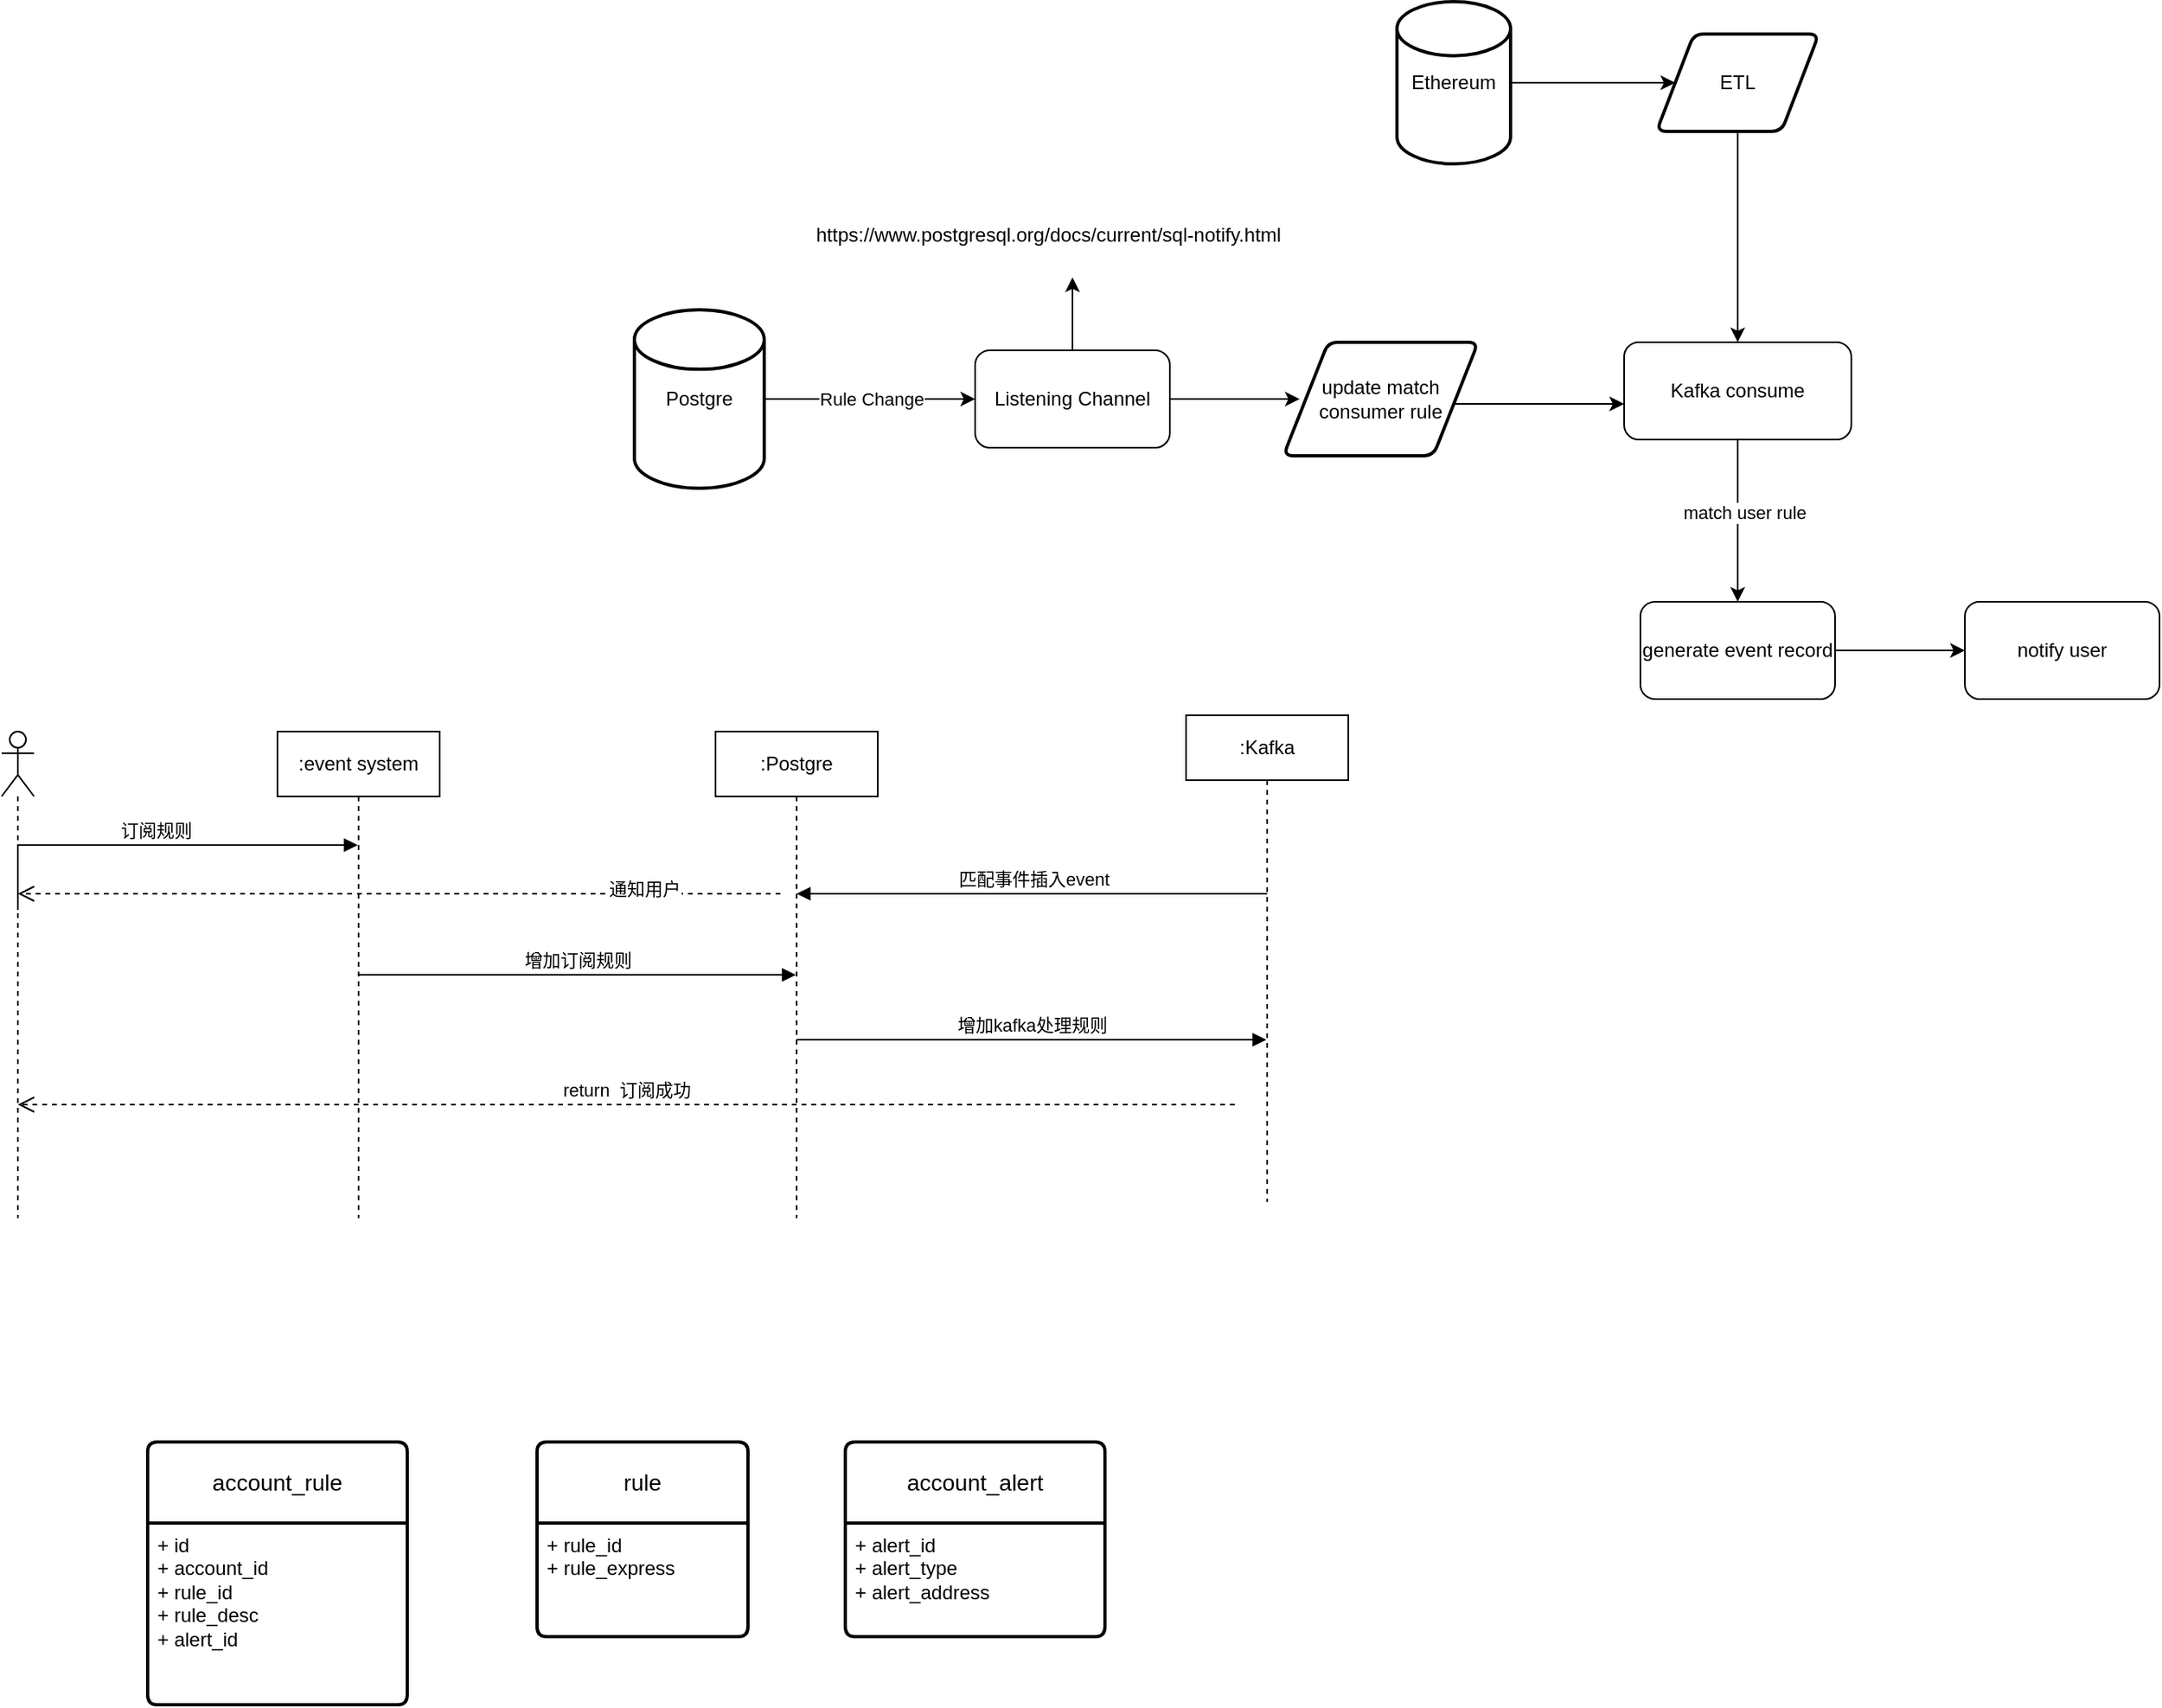 <mxfile version="21.3.6" type="github">
  <diagram name="第 1 页" id="WKOajXAuy44UoEpm-j3J">
    <mxGraphModel dx="2074" dy="1160" grid="1" gridSize="10" guides="1" tooltips="1" connect="1" arrows="1" fold="1" page="1" pageScale="1" pageWidth="1654" pageHeight="2336" math="0" shadow="0">
      <root>
        <mxCell id="0" />
        <mxCell id="1" parent="0" />
        <mxCell id="4RL9cxB60USZuB9PjdWt-29" value="" style="group" parent="1" vertex="1" connectable="0">
          <mxGeometry x="580" y="300" width="760" height="190" as="geometry" />
        </mxCell>
        <mxCell id="Ua5t-kMHucpOH0GJdCgf-6" value="" style="group" parent="4RL9cxB60USZuB9PjdWt-29" vertex="1" connectable="0">
          <mxGeometry x="500" y="-140" width="260" height="100" as="geometry" />
        </mxCell>
        <mxCell id="4RL9cxB60USZuB9PjdWt-5" value="Ethereum" style="strokeWidth=2;html=1;shape=mxgraph.flowchart.database;whiteSpace=wrap;" parent="Ua5t-kMHucpOH0GJdCgf-6" vertex="1">
          <mxGeometry width="70" height="100" as="geometry" />
        </mxCell>
        <mxCell id="4RL9cxB60USZuB9PjdWt-7" value="ETL" style="shape=parallelogram;html=1;strokeWidth=2;perimeter=parallelogramPerimeter;whiteSpace=wrap;rounded=1;arcSize=12;size=0.23;" parent="Ua5t-kMHucpOH0GJdCgf-6" vertex="1">
          <mxGeometry x="160" y="20" width="100" height="60" as="geometry" />
        </mxCell>
        <mxCell id="4RL9cxB60USZuB9PjdWt-8" style="edgeStyle=orthogonalEdgeStyle;rounded=0;orthogonalLoop=1;jettySize=auto;html=1;exitX=1;exitY=0.5;exitDx=0;exitDy=0;exitPerimeter=0;" parent="Ua5t-kMHucpOH0GJdCgf-6" source="4RL9cxB60USZuB9PjdWt-5" target="4RL9cxB60USZuB9PjdWt-7" edge="1">
          <mxGeometry relative="1" as="geometry" />
        </mxCell>
        <mxCell id="Ua5t-kMHucpOH0GJdCgf-5" value="" style="group" parent="1" vertex="1" connectable="0">
          <mxGeometry x="610" y="290" width="940" height="300" as="geometry" />
        </mxCell>
        <mxCell id="4RL9cxB60USZuB9PjdWt-11" value="Postgre" style="strokeWidth=2;html=1;shape=mxgraph.flowchart.database;whiteSpace=wrap;" parent="Ua5t-kMHucpOH0GJdCgf-5" vertex="1">
          <mxGeometry y="60" width="80" height="110" as="geometry" />
        </mxCell>
        <mxCell id="4RL9cxB60USZuB9PjdWt-32" value="" style="edgeStyle=orthogonalEdgeStyle;rounded=0;orthogonalLoop=1;jettySize=auto;html=1;" parent="Ua5t-kMHucpOH0GJdCgf-5" source="4RL9cxB60USZuB9PjdWt-21" edge="1">
          <mxGeometry relative="1" as="geometry">
            <mxPoint x="410" y="115" as="targetPoint" />
          </mxGeometry>
        </mxCell>
        <mxCell id="4RL9cxB60USZuB9PjdWt-21" value="Listening Channel" style="rounded=1;whiteSpace=wrap;html=1;" parent="Ua5t-kMHucpOH0GJdCgf-5" vertex="1">
          <mxGeometry x="210" y="85" width="120" height="60" as="geometry" />
        </mxCell>
        <mxCell id="4RL9cxB60USZuB9PjdWt-23" style="edgeStyle=orthogonalEdgeStyle;rounded=0;orthogonalLoop=1;jettySize=auto;html=1;exitX=1;exitY=0.5;exitDx=0;exitDy=0;exitPerimeter=0;entryX=0;entryY=0.5;entryDx=0;entryDy=0;" parent="Ua5t-kMHucpOH0GJdCgf-5" source="4RL9cxB60USZuB9PjdWt-11" target="4RL9cxB60USZuB9PjdWt-21" edge="1">
          <mxGeometry relative="1" as="geometry" />
        </mxCell>
        <mxCell id="4RL9cxB60USZuB9PjdWt-24" value="Rule Change" style="edgeLabel;html=1;align=center;verticalAlign=middle;resizable=0;points=[];" parent="4RL9cxB60USZuB9PjdWt-23" vertex="1" connectable="0">
          <mxGeometry x="0.268" y="-1" relative="1" as="geometry">
            <mxPoint x="-17" y="-1" as="offset" />
          </mxGeometry>
        </mxCell>
        <mxCell id="4RL9cxB60USZuB9PjdWt-14" value="Kafka consume" style="rounded=1;whiteSpace=wrap;html=1;" parent="Ua5t-kMHucpOH0GJdCgf-5" vertex="1">
          <mxGeometry x="610" y="80" width="140" height="60" as="geometry" />
        </mxCell>
        <mxCell id="4RL9cxB60USZuB9PjdWt-38" value="generate event record" style="rounded=1;whiteSpace=wrap;html=1;" parent="Ua5t-kMHucpOH0GJdCgf-5" vertex="1">
          <mxGeometry x="620" y="240" width="120" height="60" as="geometry" />
        </mxCell>
        <mxCell id="4RL9cxB60USZuB9PjdWt-39" style="edgeStyle=orthogonalEdgeStyle;rounded=0;orthogonalLoop=1;jettySize=auto;html=1;exitX=0.5;exitY=1;exitDx=0;exitDy=0;entryX=0.5;entryY=0;entryDx=0;entryDy=0;" parent="Ua5t-kMHucpOH0GJdCgf-5" source="4RL9cxB60USZuB9PjdWt-14" target="4RL9cxB60USZuB9PjdWt-38" edge="1">
          <mxGeometry relative="1" as="geometry" />
        </mxCell>
        <mxCell id="4RL9cxB60USZuB9PjdWt-42" value="match user rule" style="edgeLabel;html=1;align=center;verticalAlign=middle;resizable=0;points=[];" parent="4RL9cxB60USZuB9PjdWt-39" vertex="1" connectable="0">
          <mxGeometry x="-0.098" y="4" relative="1" as="geometry">
            <mxPoint as="offset" />
          </mxGeometry>
        </mxCell>
        <mxCell id="4RL9cxB60USZuB9PjdWt-41" value="" style="edgeStyle=orthogonalEdgeStyle;rounded=0;orthogonalLoop=1;jettySize=auto;html=1;" parent="Ua5t-kMHucpOH0GJdCgf-5" source="4RL9cxB60USZuB9PjdWt-40" target="4RL9cxB60USZuB9PjdWt-14" edge="1">
          <mxGeometry relative="1" as="geometry">
            <Array as="points">
              <mxPoint x="590" y="118" />
              <mxPoint x="590" y="118" />
            </Array>
          </mxGeometry>
        </mxCell>
        <mxCell id="4RL9cxB60USZuB9PjdWt-40" value="update match&lt;br style=&quot;border-color: var(--border-color);&quot;&gt;consumer rule" style="shape=parallelogram;html=1;strokeWidth=2;perimeter=parallelogramPerimeter;whiteSpace=wrap;rounded=1;arcSize=12;size=0.23;" parent="Ua5t-kMHucpOH0GJdCgf-5" vertex="1">
          <mxGeometry x="400" y="80" width="120" height="70" as="geometry" />
        </mxCell>
        <mxCell id="4RL9cxB60USZuB9PjdWt-45" value="notify user" style="whiteSpace=wrap;html=1;rounded=1;" parent="Ua5t-kMHucpOH0GJdCgf-5" vertex="1">
          <mxGeometry x="820" y="240" width="120" height="60" as="geometry" />
        </mxCell>
        <mxCell id="4RL9cxB60USZuB9PjdWt-46" value="" style="edgeStyle=orthogonalEdgeStyle;rounded=0;orthogonalLoop=1;jettySize=auto;html=1;" parent="Ua5t-kMHucpOH0GJdCgf-5" source="4RL9cxB60USZuB9PjdWt-38" target="4RL9cxB60USZuB9PjdWt-45" edge="1">
          <mxGeometry relative="1" as="geometry" />
        </mxCell>
        <UserObject label="https://www.postgresql.org/docs/current/sql-notify.html" link="https://www.postgresql.org/docs/current/sql-notify.html" linkTarget="_blank" id="Ua5t-kMHucpOH0GJdCgf-2">
          <mxCell style="text;whiteSpace=wrap;html=1;" parent="Ua5t-kMHucpOH0GJdCgf-5" vertex="1">
            <mxGeometry x="110" width="320" height="40" as="geometry" />
          </mxCell>
        </UserObject>
        <mxCell id="Ua5t-kMHucpOH0GJdCgf-4" style="edgeStyle=orthogonalEdgeStyle;rounded=0;orthogonalLoop=1;jettySize=auto;html=1;exitX=0.5;exitY=0;exitDx=0;exitDy=0;" parent="Ua5t-kMHucpOH0GJdCgf-5" source="4RL9cxB60USZuB9PjdWt-21" target="Ua5t-kMHucpOH0GJdCgf-2" edge="1">
          <mxGeometry relative="1" as="geometry" />
        </mxCell>
        <mxCell id="4RL9cxB60USZuB9PjdWt-36" style="edgeStyle=orthogonalEdgeStyle;rounded=0;orthogonalLoop=1;jettySize=auto;html=1;exitX=0.5;exitY=1;exitDx=0;exitDy=0;entryX=0.5;entryY=0;entryDx=0;entryDy=0;" parent="1" source="4RL9cxB60USZuB9PjdWt-7" target="4RL9cxB60USZuB9PjdWt-14" edge="1">
          <mxGeometry relative="1" as="geometry" />
        </mxCell>
        <mxCell id="Ua5t-kMHucpOH0GJdCgf-8" value=":event system" style="shape=umlLifeline;perimeter=lifelinePerimeter;whiteSpace=wrap;html=1;container=1;dropTarget=0;collapsible=0;recursiveResize=0;outlineConnect=0;portConstraint=eastwest;newEdgeStyle={&quot;edgeStyle&quot;:&quot;elbowEdgeStyle&quot;,&quot;elbow&quot;:&quot;vertical&quot;,&quot;curved&quot;:0,&quot;rounded&quot;:0};" parent="1" vertex="1">
          <mxGeometry x="390" y="610" width="100" height="300" as="geometry" />
        </mxCell>
        <mxCell id="Ua5t-kMHucpOH0GJdCgf-13" value=":Postgre" style="shape=umlLifeline;perimeter=lifelinePerimeter;whiteSpace=wrap;html=1;container=1;dropTarget=0;collapsible=0;recursiveResize=0;outlineConnect=0;portConstraint=eastwest;newEdgeStyle={&quot;edgeStyle&quot;:&quot;elbowEdgeStyle&quot;,&quot;elbow&quot;:&quot;vertical&quot;,&quot;curved&quot;:0,&quot;rounded&quot;:0};" parent="1" vertex="1">
          <mxGeometry x="660" y="610" width="100" height="300" as="geometry" />
        </mxCell>
        <mxCell id="Ua5t-kMHucpOH0GJdCgf-15" value="" style="shape=umlLifeline;perimeter=lifelinePerimeter;whiteSpace=wrap;html=1;container=1;dropTarget=0;collapsible=0;recursiveResize=0;outlineConnect=0;portConstraint=eastwest;newEdgeStyle={&quot;edgeStyle&quot;:&quot;elbowEdgeStyle&quot;,&quot;elbow&quot;:&quot;vertical&quot;,&quot;curved&quot;:0,&quot;rounded&quot;:0};participant=umlActor;" parent="1" vertex="1">
          <mxGeometry x="220" y="610" width="20" height="300" as="geometry" />
        </mxCell>
        <mxCell id="Ua5t-kMHucpOH0GJdCgf-16" value="订阅规则" style="html=1;verticalAlign=bottom;endArrow=block;edgeStyle=elbowEdgeStyle;elbow=vertical;curved=0;rounded=0;" parent="1" target="Ua5t-kMHucpOH0GJdCgf-8" edge="1">
          <mxGeometry width="80" relative="1" as="geometry">
            <mxPoint x="230" y="720" as="sourcePoint" />
            <mxPoint x="310" y="720" as="targetPoint" />
            <Array as="points">
              <mxPoint x="330" y="680" />
            </Array>
          </mxGeometry>
        </mxCell>
        <mxCell id="Ua5t-kMHucpOH0GJdCgf-17" value="增加订阅规则" style="html=1;verticalAlign=bottom;endArrow=block;edgeStyle=elbowEdgeStyle;elbow=vertical;curved=0;rounded=0;" parent="1" target="Ua5t-kMHucpOH0GJdCgf-13" edge="1">
          <mxGeometry width="80" relative="1" as="geometry">
            <mxPoint x="440" y="760" as="sourcePoint" />
            <mxPoint x="520" y="760" as="targetPoint" />
          </mxGeometry>
        </mxCell>
        <mxCell id="Ua5t-kMHucpOH0GJdCgf-18" value=":Kafka" style="shape=umlLifeline;perimeter=lifelinePerimeter;whiteSpace=wrap;html=1;container=1;dropTarget=0;collapsible=0;recursiveResize=0;outlineConnect=0;portConstraint=eastwest;newEdgeStyle={&quot;edgeStyle&quot;:&quot;elbowEdgeStyle&quot;,&quot;elbow&quot;:&quot;vertical&quot;,&quot;curved&quot;:0,&quot;rounded&quot;:0};" parent="1" vertex="1">
          <mxGeometry x="950" y="600" width="100" height="300" as="geometry" />
        </mxCell>
        <mxCell id="Ua5t-kMHucpOH0GJdCgf-19" value="增加kafka处理规则" style="html=1;verticalAlign=bottom;endArrow=block;edgeStyle=elbowEdgeStyle;elbow=vertical;curved=0;rounded=0;" parent="1" target="Ua5t-kMHucpOH0GJdCgf-18" edge="1">
          <mxGeometry width="80" relative="1" as="geometry">
            <mxPoint x="710" y="800" as="sourcePoint" />
            <mxPoint x="790" y="800" as="targetPoint" />
          </mxGeometry>
        </mxCell>
        <mxCell id="Ua5t-kMHucpOH0GJdCgf-20" value="return&amp;nbsp; 订阅成功" style="html=1;verticalAlign=bottom;endArrow=open;dashed=1;endSize=8;edgeStyle=elbowEdgeStyle;elbow=vertical;curved=0;rounded=0;" parent="1" target="Ua5t-kMHucpOH0GJdCgf-15" edge="1">
          <mxGeometry relative="1" as="geometry">
            <mxPoint x="980" y="840" as="sourcePoint" />
            <mxPoint x="900" y="840" as="targetPoint" />
            <Array as="points">
              <mxPoint x="930" y="840" />
              <mxPoint x="910" y="850" />
              <mxPoint x="970" y="840" />
            </Array>
          </mxGeometry>
        </mxCell>
        <mxCell id="Ua5t-kMHucpOH0GJdCgf-25" value="匹配事件插入event" style="html=1;verticalAlign=bottom;endArrow=block;edgeStyle=elbowEdgeStyle;elbow=vertical;curved=0;rounded=0;" parent="1" target="Ua5t-kMHucpOH0GJdCgf-13" edge="1">
          <mxGeometry x="-0.002" width="80" relative="1" as="geometry">
            <mxPoint x="1000" y="710" as="sourcePoint" />
            <mxPoint x="1080" y="710" as="targetPoint" />
            <mxPoint as="offset" />
          </mxGeometry>
        </mxCell>
        <mxCell id="Ua5t-kMHucpOH0GJdCgf-28" value="" style="html=1;verticalAlign=bottom;endArrow=open;dashed=1;endSize=8;edgeStyle=elbowEdgeStyle;elbow=vertical;curved=0;rounded=0;" parent="1" target="Ua5t-kMHucpOH0GJdCgf-15" edge="1">
          <mxGeometry relative="1" as="geometry">
            <mxPoint x="700" y="710" as="sourcePoint" />
            <mxPoint x="620" y="710" as="targetPoint" />
          </mxGeometry>
        </mxCell>
        <mxCell id="Ua5t-kMHucpOH0GJdCgf-30" value="通知用户" style="edgeLabel;html=1;align=center;verticalAlign=middle;resizable=0;points=[];" parent="Ua5t-kMHucpOH0GJdCgf-28" vertex="1" connectable="0">
          <mxGeometry x="-0.643" y="-3" relative="1" as="geometry">
            <mxPoint as="offset" />
          </mxGeometry>
        </mxCell>
        <mxCell id="XObvDkZKBCitg4V73ZSC-1" value="rule" style="swimlane;childLayout=stackLayout;horizontal=1;startSize=50;horizontalStack=0;rounded=1;fontSize=14;fontStyle=0;strokeWidth=2;resizeParent=0;resizeLast=1;shadow=0;dashed=0;align=center;arcSize=4;whiteSpace=wrap;html=1;" vertex="1" parent="1">
          <mxGeometry x="550" y="1048" width="130" height="120" as="geometry" />
        </mxCell>
        <mxCell id="XObvDkZKBCitg4V73ZSC-2" value="+ rule_id&lt;br&gt;+ rule_express" style="align=left;strokeColor=none;fillColor=none;spacingLeft=4;fontSize=12;verticalAlign=top;resizable=0;rotatable=0;part=1;html=1;" vertex="1" parent="XObvDkZKBCitg4V73ZSC-1">
          <mxGeometry y="50" width="130" height="70" as="geometry" />
        </mxCell>
        <mxCell id="XObvDkZKBCitg4V73ZSC-3" value="account_alert" style="swimlane;childLayout=stackLayout;horizontal=1;startSize=50;horizontalStack=0;rounded=1;fontSize=14;fontStyle=0;strokeWidth=2;resizeParent=0;resizeLast=1;shadow=0;dashed=0;align=center;arcSize=4;whiteSpace=wrap;html=1;" vertex="1" parent="1">
          <mxGeometry x="740" y="1048" width="160" height="120" as="geometry" />
        </mxCell>
        <mxCell id="XObvDkZKBCitg4V73ZSC-4" value="+ alert_id&lt;br&gt;+ alert_type&lt;br&gt;+ alert_address" style="align=left;strokeColor=none;fillColor=none;spacingLeft=4;fontSize=12;verticalAlign=top;resizable=0;rotatable=0;part=1;html=1;" vertex="1" parent="XObvDkZKBCitg4V73ZSC-3">
          <mxGeometry y="50" width="160" height="70" as="geometry" />
        </mxCell>
        <mxCell id="XObvDkZKBCitg4V73ZSC-5" value="account_rule" style="swimlane;childLayout=stackLayout;horizontal=1;startSize=50;horizontalStack=0;rounded=1;fontSize=14;fontStyle=0;strokeWidth=2;resizeParent=0;resizeLast=1;shadow=0;dashed=0;align=center;arcSize=4;whiteSpace=wrap;html=1;" vertex="1" parent="1">
          <mxGeometry x="310" y="1048" width="160" height="162" as="geometry" />
        </mxCell>
        <mxCell id="XObvDkZKBCitg4V73ZSC-6" value="+ id&lt;br&gt;+ account_id&lt;br&gt;+ rule_id&lt;br&gt;+ rule_desc&lt;br&gt;+ alert_id" style="align=left;strokeColor=none;fillColor=none;spacingLeft=4;fontSize=12;verticalAlign=top;resizable=0;rotatable=0;part=1;html=1;" vertex="1" parent="XObvDkZKBCitg4V73ZSC-5">
          <mxGeometry y="50" width="160" height="112" as="geometry" />
        </mxCell>
      </root>
    </mxGraphModel>
  </diagram>
</mxfile>
